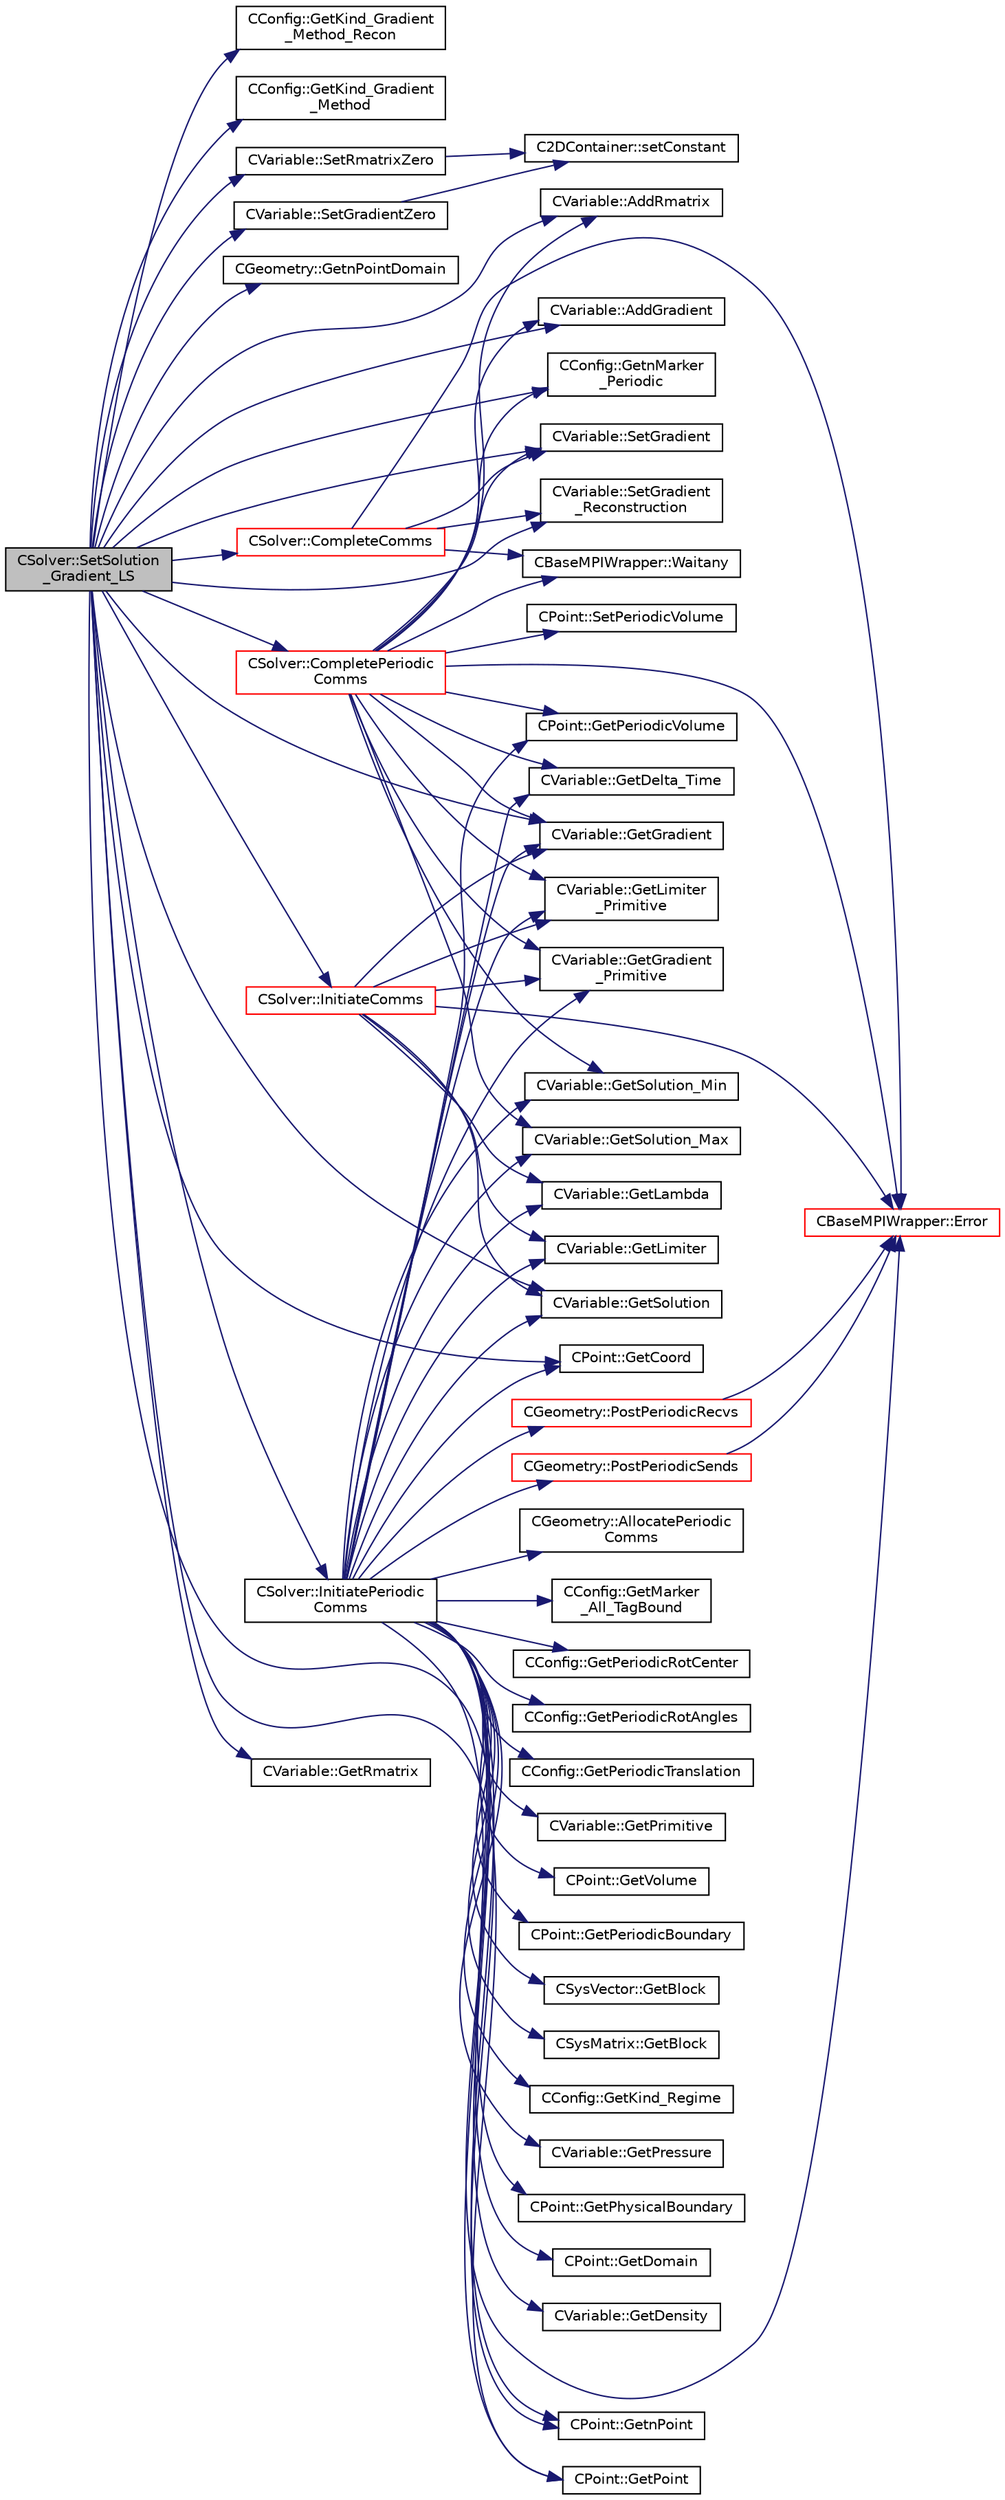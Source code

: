 digraph "CSolver::SetSolution_Gradient_LS"
{
  edge [fontname="Helvetica",fontsize="10",labelfontname="Helvetica",labelfontsize="10"];
  node [fontname="Helvetica",fontsize="10",shape=record];
  rankdir="LR";
  Node4990 [label="CSolver::SetSolution\l_Gradient_LS",height=0.2,width=0.4,color="black", fillcolor="grey75", style="filled", fontcolor="black"];
  Node4990 -> Node4991 [color="midnightblue",fontsize="10",style="solid",fontname="Helvetica"];
  Node4991 [label="CConfig::GetKind_Gradient\l_Method_Recon",height=0.2,width=0.4,color="black", fillcolor="white", style="filled",URL="$class_c_config.html#aca57a120515be840559558806f30c07b",tooltip="Get the kind of method for computation of spatial gradients used for upwind reconstruction. "];
  Node4990 -> Node4992 [color="midnightblue",fontsize="10",style="solid",fontname="Helvetica"];
  Node4992 [label="CConfig::GetKind_Gradient\l_Method",height=0.2,width=0.4,color="black", fillcolor="white", style="filled",URL="$class_c_config.html#afc99e16f4eb125197d3d900a038c020f",tooltip="Get the kind of method for computation of spatial gradients used for viscous and source terms..."];
  Node4990 -> Node4993 [color="midnightblue",fontsize="10",style="solid",fontname="Helvetica"];
  Node4993 [label="CVariable::SetRmatrixZero",height=0.2,width=0.4,color="black", fillcolor="white", style="filled",URL="$class_c_variable.html#af3084cdba40c72e99f2d93683e9f0ab4",tooltip="Set to zero the Rmatrix for least squares gradient calculations. "];
  Node4993 -> Node4994 [color="midnightblue",fontsize="10",style="solid",fontname="Helvetica"];
  Node4994 [label="C2DContainer::setConstant",height=0.2,width=0.4,color="black", fillcolor="white", style="filled",URL="$class_c2_d_container.html#ab9f8a545ab85abdd3291f0f65b4f411b",tooltip="Set value of all entries to \"value\". "];
  Node4990 -> Node4995 [color="midnightblue",fontsize="10",style="solid",fontname="Helvetica"];
  Node4995 [label="CVariable::SetGradientZero",height=0.2,width=0.4,color="black", fillcolor="white", style="filled",URL="$class_c_variable.html#af7d94f7433dd53467991e11f3aeaeb96",tooltip="Set to zero the gradient of the solution. "];
  Node4995 -> Node4994 [color="midnightblue",fontsize="10",style="solid",fontname="Helvetica"];
  Node4990 -> Node4996 [color="midnightblue",fontsize="10",style="solid",fontname="Helvetica"];
  Node4996 [label="CGeometry::GetnPointDomain",height=0.2,width=0.4,color="black", fillcolor="white", style="filled",URL="$class_c_geometry.html#a4fc7de3bff7b6f8c35717016d6f8fcb2",tooltip="Get number of real points (that belong to the domain). "];
  Node4990 -> Node4997 [color="midnightblue",fontsize="10",style="solid",fontname="Helvetica"];
  Node4997 [label="CPoint::GetCoord",height=0.2,width=0.4,color="black", fillcolor="white", style="filled",URL="$class_c_point.html#a95fe081d22e96e190cb3edcbf0d6525f",tooltip="Get the coordinates dor the control volume. "];
  Node4990 -> Node4998 [color="midnightblue",fontsize="10",style="solid",fontname="Helvetica"];
  Node4998 [label="CVariable::GetSolution",height=0.2,width=0.4,color="black", fillcolor="white", style="filled",URL="$class_c_variable.html#a261483e39c23c1de7cb9aea7e917c121",tooltip="Get the solution. "];
  Node4990 -> Node4999 [color="midnightblue",fontsize="10",style="solid",fontname="Helvetica"];
  Node4999 [label="CPoint::GetnPoint",height=0.2,width=0.4,color="black", fillcolor="white", style="filled",URL="$class_c_point.html#adbb78f3c01711ed0349897f845e3f2d8",tooltip="Get the number of points that compose the control volume. "];
  Node4990 -> Node5000 [color="midnightblue",fontsize="10",style="solid",fontname="Helvetica"];
  Node5000 [label="CPoint::GetPoint",height=0.2,width=0.4,color="black", fillcolor="white", style="filled",URL="$class_c_point.html#aab08fdab4e59c01d822afca5335a86af",tooltip="Get all the points that compose the control volume. "];
  Node4990 -> Node5001 [color="midnightblue",fontsize="10",style="solid",fontname="Helvetica"];
  Node5001 [label="CVariable::AddRmatrix",height=0.2,width=0.4,color="black", fillcolor="white", style="filled",URL="$class_c_variable.html#ad20c6c9494cc08a50403cea1a4b65795",tooltip="Add value to the Rmatrix for least squares gradient calculations. "];
  Node4990 -> Node5002 [color="midnightblue",fontsize="10",style="solid",fontname="Helvetica"];
  Node5002 [label="CVariable::AddGradient",height=0.2,width=0.4,color="black", fillcolor="white", style="filled",URL="$class_c_variable.html#ab3f899ee0f7b110cdd17d84dc880552a",tooltip="Add value to the solution gradient. "];
  Node4990 -> Node5003 [color="midnightblue",fontsize="10",style="solid",fontname="Helvetica"];
  Node5003 [label="CConfig::GetnMarker\l_Periodic",height=0.2,width=0.4,color="black", fillcolor="white", style="filled",URL="$class_c_config.html#acb987cc89f9d201ece1b664c2a2a594d",tooltip="Get the total number of periodic markers. "];
  Node4990 -> Node5004 [color="midnightblue",fontsize="10",style="solid",fontname="Helvetica"];
  Node5004 [label="CSolver::InitiatePeriodic\lComms",height=0.2,width=0.4,color="black", fillcolor="white", style="filled",URL="$class_c_solver.html#aab8e1cac165d11ef85d9dd5588b3ea03",tooltip="Routine to load a solver quantity into the data structures for MPI periodic communication and to laun..."];
  Node5004 -> Node5005 [color="midnightblue",fontsize="10",style="solid",fontname="Helvetica"];
  Node5005 [label="CBaseMPIWrapper::Error",height=0.2,width=0.4,color="red", fillcolor="white", style="filled",URL="$class_c_base_m_p_i_wrapper.html#a04457c47629bda56704e6a8804833eeb"];
  Node5004 -> Node5007 [color="midnightblue",fontsize="10",style="solid",fontname="Helvetica"];
  Node5007 [label="CGeometry::AllocatePeriodic\lComms",height=0.2,width=0.4,color="black", fillcolor="white", style="filled",URL="$class_c_geometry.html#a3c81679606eb3deaf3bd0c4294a80eae",tooltip="Routine to allocate buffers for periodic communications. Also called to dynamically reallocate if not..."];
  Node5004 -> Node5008 [color="midnightblue",fontsize="10",style="solid",fontname="Helvetica"];
  Node5008 [label="CGeometry::PostPeriodicRecvs",height=0.2,width=0.4,color="red", fillcolor="white", style="filled",URL="$class_c_geometry.html#af70a67a8eee173285714b2eb5b819f46",tooltip="Routine to launch non-blocking recvs only for all periodic communication with neighboring partitions..."];
  Node5008 -> Node5005 [color="midnightblue",fontsize="10",style="solid",fontname="Helvetica"];
  Node5004 -> Node5010 [color="midnightblue",fontsize="10",style="solid",fontname="Helvetica"];
  Node5010 [label="CConfig::GetMarker\l_All_TagBound",height=0.2,width=0.4,color="black", fillcolor="white", style="filled",URL="$class_c_config.html#a967e969a3beb24bb6e57d7036af003be",tooltip="Get the index of the surface defined in the geometry file. "];
  Node5004 -> Node5011 [color="midnightblue",fontsize="10",style="solid",fontname="Helvetica"];
  Node5011 [label="CConfig::GetPeriodicRotCenter",height=0.2,width=0.4,color="black", fillcolor="white", style="filled",URL="$class_c_config.html#a69c3c48e964a0d99ed7c0e73c679167a",tooltip="Center of rotation for a rotational periodic boundary. "];
  Node5004 -> Node5012 [color="midnightblue",fontsize="10",style="solid",fontname="Helvetica"];
  Node5012 [label="CConfig::GetPeriodicRotAngles",height=0.2,width=0.4,color="black", fillcolor="white", style="filled",URL="$class_c_config.html#a8b427e418c23b7e25da647fb21024098",tooltip="Angles of rotation for a rotational periodic boundary. "];
  Node5004 -> Node5013 [color="midnightblue",fontsize="10",style="solid",fontname="Helvetica"];
  Node5013 [label="CConfig::GetPeriodicTranslation",height=0.2,width=0.4,color="black", fillcolor="white", style="filled",URL="$class_c_config.html#a5e243bf56db6d47df20d342167350f32",tooltip="Translation vector for a rotational periodic boundary. "];
  Node5004 -> Node5014 [color="midnightblue",fontsize="10",style="solid",fontname="Helvetica"];
  Node5014 [label="CPoint::GetVolume",height=0.2,width=0.4,color="black", fillcolor="white", style="filled",URL="$class_c_point.html#a3c526a15e767c7de9cf163800aa581e5",tooltip="Get area or volume of the control volume. "];
  Node5004 -> Node5015 [color="midnightblue",fontsize="10",style="solid",fontname="Helvetica"];
  Node5015 [label="CPoint::GetPeriodicVolume",height=0.2,width=0.4,color="black", fillcolor="white", style="filled",URL="$class_c_point.html#a2d3f78f1d6fc4783b1d8a0bd10100b38",tooltip="Get the missing component of area or volume for a control volume on a periodic marker. "];
  Node5004 -> Node4999 [color="midnightblue",fontsize="10",style="solid",fontname="Helvetica"];
  Node5004 -> Node5000 [color="midnightblue",fontsize="10",style="solid",fontname="Helvetica"];
  Node5004 -> Node5016 [color="midnightblue",fontsize="10",style="solid",fontname="Helvetica"];
  Node5016 [label="CPoint::GetPeriodicBoundary",height=0.2,width=0.4,color="black", fillcolor="white", style="filled",URL="$class_c_point.html#ac242cdddc7cef6211b26e7c3098895d2",tooltip="Provides information about if a point belongs to a periodic boundary (without MPI). "];
  Node5004 -> Node5017 [color="midnightblue",fontsize="10",style="solid",fontname="Helvetica"];
  Node5017 [label="CSysVector::GetBlock",height=0.2,width=0.4,color="black", fillcolor="white", style="filled",URL="$class_c_sys_vector.html#a0f53b910eb47537bbedcade1fa4b7e5e",tooltip="Get the value of the residual. "];
  Node5004 -> Node5018 [color="midnightblue",fontsize="10",style="solid",fontname="Helvetica"];
  Node5018 [label="CVariable::GetDelta_Time",height=0.2,width=0.4,color="black", fillcolor="white", style="filled",URL="$class_c_variable.html#aef3ea2cd0a87d55835bb2bd332678489",tooltip="Get the value of the time step. "];
  Node5004 -> Node5019 [color="midnightblue",fontsize="10",style="solid",fontname="Helvetica"];
  Node5019 [label="CSysMatrix::GetBlock",height=0.2,width=0.4,color="black", fillcolor="white", style="filled",URL="$class_c_sys_matrix.html#a9ec390e1dd36f2e71ecbac8f73805d57",tooltip="Get a pointer to the start of block \"ij\". "];
  Node5004 -> Node4998 [color="midnightblue",fontsize="10",style="solid",fontname="Helvetica"];
  Node5004 -> Node5020 [color="midnightblue",fontsize="10",style="solid",fontname="Helvetica"];
  Node5020 [label="CConfig::GetKind_Regime",height=0.2,width=0.4,color="black", fillcolor="white", style="filled",URL="$class_c_config.html#a66ca7e620390a81cd49cd0a00716128e",tooltip="Governing equations of the flow (it can be different from the run time equation). ..."];
  Node5004 -> Node5021 [color="midnightblue",fontsize="10",style="solid",fontname="Helvetica"];
  Node5021 [label="CVariable::GetPressure",height=0.2,width=0.4,color="black", fillcolor="white", style="filled",URL="$class_c_variable.html#ad08820234eeedeb13105e603af2c67ad",tooltip="A virtual member. "];
  Node5004 -> Node5022 [color="midnightblue",fontsize="10",style="solid",fontname="Helvetica"];
  Node5022 [label="CPoint::GetPhysicalBoundary",height=0.2,width=0.4,color="black", fillcolor="white", style="filled",URL="$class_c_point.html#a4eb5465beab412d0783a22515db2174d",tooltip="Provides information about if a point belong to the physical boundaries (without MPI). "];
  Node5004 -> Node5023 [color="midnightblue",fontsize="10",style="solid",fontname="Helvetica"];
  Node5023 [label="CPoint::GetDomain",height=0.2,width=0.4,color="black", fillcolor="white", style="filled",URL="$class_c_point.html#a1d7e22a60d4cfef356af1cba2bab3e55",tooltip="For parallel computation, its indicates if a point must be computed or not. "];
  Node5004 -> Node5024 [color="midnightblue",fontsize="10",style="solid",fontname="Helvetica"];
  Node5024 [label="CVariable::GetLambda",height=0.2,width=0.4,color="black", fillcolor="white", style="filled",URL="$class_c_variable.html#af0b6afbd2666eab791d902f50fc3e869",tooltip="Get the value of the spectral radius. "];
  Node5004 -> Node5025 [color="midnightblue",fontsize="10",style="solid",fontname="Helvetica"];
  Node5025 [label="CVariable::GetDensity",height=0.2,width=0.4,color="black", fillcolor="white", style="filled",URL="$class_c_variable.html#a4892ca545884011b7903a8e35c43b43f",tooltip="A virtual member. "];
  Node5004 -> Node5026 [color="midnightblue",fontsize="10",style="solid",fontname="Helvetica"];
  Node5026 [label="CVariable::GetGradient",height=0.2,width=0.4,color="black", fillcolor="white", style="filled",URL="$class_c_variable.html#a7b58da4a928d622e7c2d4b4db047769d",tooltip="Get the value of the solution gradient. "];
  Node5004 -> Node5027 [color="midnightblue",fontsize="10",style="solid",fontname="Helvetica"];
  Node5027 [label="CVariable::GetGradient\l_Primitive",height=0.2,width=0.4,color="black", fillcolor="white", style="filled",URL="$class_c_variable.html#a8b7f4e020a837b1fe639e8d875f964d5",tooltip="A virtual member. "];
  Node5004 -> Node4997 [color="midnightblue",fontsize="10",style="solid",fontname="Helvetica"];
  Node5004 -> Node5028 [color="midnightblue",fontsize="10",style="solid",fontname="Helvetica"];
  Node5028 [label="CVariable::GetPrimitive",height=0.2,width=0.4,color="black", fillcolor="white", style="filled",URL="$class_c_variable.html#abe38982ec51efc8391ef27fc434f37ad",tooltip="A virtual member. "];
  Node5004 -> Node5029 [color="midnightblue",fontsize="10",style="solid",fontname="Helvetica"];
  Node5029 [label="CVariable::GetSolution_Min",height=0.2,width=0.4,color="black", fillcolor="white", style="filled",URL="$class_c_variable.html#adecad935b4b50fe524794f3bbfa7f98a",tooltip="Set the value of the preconditioner Beta. "];
  Node5004 -> Node5030 [color="midnightblue",fontsize="10",style="solid",fontname="Helvetica"];
  Node5030 [label="CVariable::GetSolution_Max",height=0.2,width=0.4,color="black", fillcolor="white", style="filled",URL="$class_c_variable.html#a235abab71725225217916a7c7720fc04",tooltip="Get the value of the min solution. "];
  Node5004 -> Node5031 [color="midnightblue",fontsize="10",style="solid",fontname="Helvetica"];
  Node5031 [label="CVariable::GetLimiter\l_Primitive",height=0.2,width=0.4,color="black", fillcolor="white", style="filled",URL="$class_c_variable.html#a16ceb9b6d42113b37bb6f19652b22ed4",tooltip="A virtual member. "];
  Node5004 -> Node5032 [color="midnightblue",fontsize="10",style="solid",fontname="Helvetica"];
  Node5032 [label="CVariable::GetLimiter",height=0.2,width=0.4,color="black", fillcolor="white", style="filled",URL="$class_c_variable.html#a9575966f5c250fca5f6c6ff4f2dd7558",tooltip="Get the value of the slope limiter. "];
  Node5004 -> Node5033 [color="midnightblue",fontsize="10",style="solid",fontname="Helvetica"];
  Node5033 [label="CGeometry::PostPeriodicSends",height=0.2,width=0.4,color="red", fillcolor="white", style="filled",URL="$class_c_geometry.html#a574f33254a473f4c43c461e624cd2637",tooltip="Routine to launch a single non-blocking send once the buffer is loaded for a periodic commucation..."];
  Node5033 -> Node5005 [color="midnightblue",fontsize="10",style="solid",fontname="Helvetica"];
  Node4990 -> Node5035 [color="midnightblue",fontsize="10",style="solid",fontname="Helvetica"];
  Node5035 [label="CSolver::CompletePeriodic\lComms",height=0.2,width=0.4,color="red", fillcolor="white", style="filled",URL="$class_c_solver.html#a7e77df2076057995213de49d4ca2e7c7",tooltip="Routine to complete the set of non-blocking periodic communications launched by InitiatePeriodicComms..."];
  Node5035 -> Node5003 [color="midnightblue",fontsize="10",style="solid",fontname="Helvetica"];
  Node5035 -> Node5036 [color="midnightblue",fontsize="10",style="solid",fontname="Helvetica"];
  Node5036 [label="CBaseMPIWrapper::Waitany",height=0.2,width=0.4,color="black", fillcolor="white", style="filled",URL="$class_c_base_m_p_i_wrapper.html#ade364e6661c9eec2070a2448dbb5750b"];
  Node5035 -> Node5015 [color="midnightblue",fontsize="10",style="solid",fontname="Helvetica"];
  Node5035 -> Node5037 [color="midnightblue",fontsize="10",style="solid",fontname="Helvetica"];
  Node5037 [label="CPoint::SetPeriodicVolume",height=0.2,width=0.4,color="black", fillcolor="white", style="filled",URL="$class_c_point.html#abdd945f9213d7c0aa4580aa7892ebd2f",tooltip="Set the missing component of area or volume for a control volume on a periodic marker. "];
  Node5035 -> Node5018 [color="midnightblue",fontsize="10",style="solid",fontname="Helvetica"];
  Node5035 -> Node5049 [color="midnightblue",fontsize="10",style="solid",fontname="Helvetica"];
  Node5049 [label="CVariable::SetGradient",height=0.2,width=0.4,color="black", fillcolor="white", style="filled",URL="$class_c_variable.html#ac8c7b0cf3048fa7610597fe9660bc325",tooltip="Set the gradient of the solution. "];
  Node5035 -> Node5026 [color="midnightblue",fontsize="10",style="solid",fontname="Helvetica"];
  Node5035 -> Node5027 [color="midnightblue",fontsize="10",style="solid",fontname="Helvetica"];
  Node5035 -> Node5001 [color="midnightblue",fontsize="10",style="solid",fontname="Helvetica"];
  Node5035 -> Node5002 [color="midnightblue",fontsize="10",style="solid",fontname="Helvetica"];
  Node5035 -> Node5029 [color="midnightblue",fontsize="10",style="solid",fontname="Helvetica"];
  Node5035 -> Node5030 [color="midnightblue",fontsize="10",style="solid",fontname="Helvetica"];
  Node5035 -> Node5031 [color="midnightblue",fontsize="10",style="solid",fontname="Helvetica"];
  Node5035 -> Node5005 [color="midnightblue",fontsize="10",style="solid",fontname="Helvetica"];
  Node4990 -> Node5056 [color="midnightblue",fontsize="10",style="solid",fontname="Helvetica"];
  Node5056 [label="CVariable::GetRmatrix",height=0.2,width=0.4,color="black", fillcolor="white", style="filled",URL="$class_c_variable.html#a3cb7309c324e7527b12d235e6bdaa327",tooltip="Get the value of the Rmatrix entry for least squares gradient calculations. "];
  Node4990 -> Node5026 [color="midnightblue",fontsize="10",style="solid",fontname="Helvetica"];
  Node4990 -> Node5057 [color="midnightblue",fontsize="10",style="solid",fontname="Helvetica"];
  Node5057 [label="CVariable::SetGradient\l_Reconstruction",height=0.2,width=0.4,color="black", fillcolor="white", style="filled",URL="$class_c_variable.html#a028a17ae05aea6ae047a4a24cf595e5c",tooltip="Set the value of the primitive gradient for MUSCL reconstruction. "];
  Node4990 -> Node5049 [color="midnightblue",fontsize="10",style="solid",fontname="Helvetica"];
  Node4990 -> Node5058 [color="midnightblue",fontsize="10",style="solid",fontname="Helvetica"];
  Node5058 [label="CSolver::InitiateComms",height=0.2,width=0.4,color="red", fillcolor="white", style="filled",URL="$class_c_solver.html#a68ef94bc50683bd1f1d750b4a8cb7351",tooltip="Routine to load a solver quantity into the data structures for MPI point-to-point communication and t..."];
  Node5058 -> Node5005 [color="midnightblue",fontsize="10",style="solid",fontname="Helvetica"];
  Node5058 -> Node4998 [color="midnightblue",fontsize="10",style="solid",fontname="Helvetica"];
  Node5058 -> Node5032 [color="midnightblue",fontsize="10",style="solid",fontname="Helvetica"];
  Node5058 -> Node5024 [color="midnightblue",fontsize="10",style="solid",fontname="Helvetica"];
  Node5058 -> Node5026 [color="midnightblue",fontsize="10",style="solid",fontname="Helvetica"];
  Node5058 -> Node5027 [color="midnightblue",fontsize="10",style="solid",fontname="Helvetica"];
  Node5058 -> Node5031 [color="midnightblue",fontsize="10",style="solid",fontname="Helvetica"];
  Node4990 -> Node5078 [color="midnightblue",fontsize="10",style="solid",fontname="Helvetica"];
  Node5078 [label="CSolver::CompleteComms",height=0.2,width=0.4,color="red", fillcolor="white", style="filled",URL="$class_c_solver.html#a8d3046ad54e177f0705a2bff99c1cf16",tooltip="Routine to complete the set of non-blocking communications launched by InitiateComms() and unpacking ..."];
  Node5078 -> Node5036 [color="midnightblue",fontsize="10",style="solid",fontname="Helvetica"];
  Node5078 -> Node5049 [color="midnightblue",fontsize="10",style="solid",fontname="Helvetica"];
  Node5078 -> Node5057 [color="midnightblue",fontsize="10",style="solid",fontname="Helvetica"];
  Node5078 -> Node5005 [color="midnightblue",fontsize="10",style="solid",fontname="Helvetica"];
}
